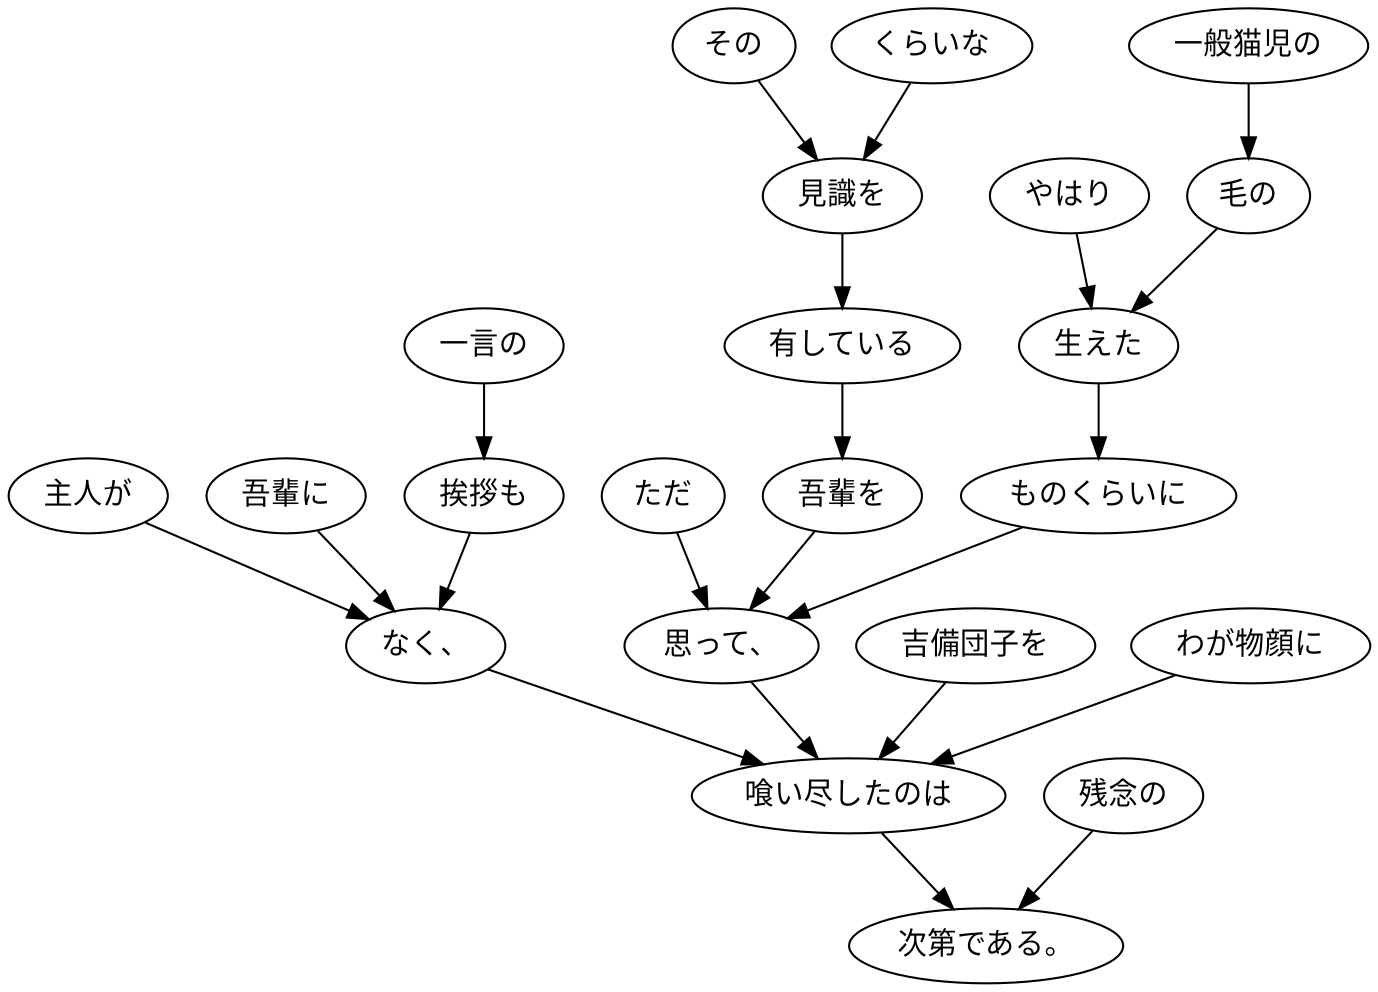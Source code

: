digraph graph1328 {
	node0 [label="ただ"];
	node1 [label="その"];
	node2 [label="くらいな"];
	node3 [label="見識を"];
	node4 [label="有している"];
	node5 [label="吾輩を"];
	node6 [label="やはり"];
	node7 [label="一般猫児の"];
	node8 [label="毛の"];
	node9 [label="生えた"];
	node10 [label="ものくらいに"];
	node11 [label="思って、"];
	node12 [label="主人が"];
	node13 [label="吾輩に"];
	node14 [label="一言の"];
	node15 [label="挨拶も"];
	node16 [label="なく、"];
	node17 [label="吉備団子を"];
	node18 [label="わが物顔に"];
	node19 [label="喰い尽したのは"];
	node20 [label="残念の"];
	node21 [label="次第である。"];
	node0 -> node11;
	node1 -> node3;
	node2 -> node3;
	node3 -> node4;
	node4 -> node5;
	node5 -> node11;
	node6 -> node9;
	node7 -> node8;
	node8 -> node9;
	node9 -> node10;
	node10 -> node11;
	node11 -> node19;
	node12 -> node16;
	node13 -> node16;
	node14 -> node15;
	node15 -> node16;
	node16 -> node19;
	node17 -> node19;
	node18 -> node19;
	node19 -> node21;
	node20 -> node21;
}
